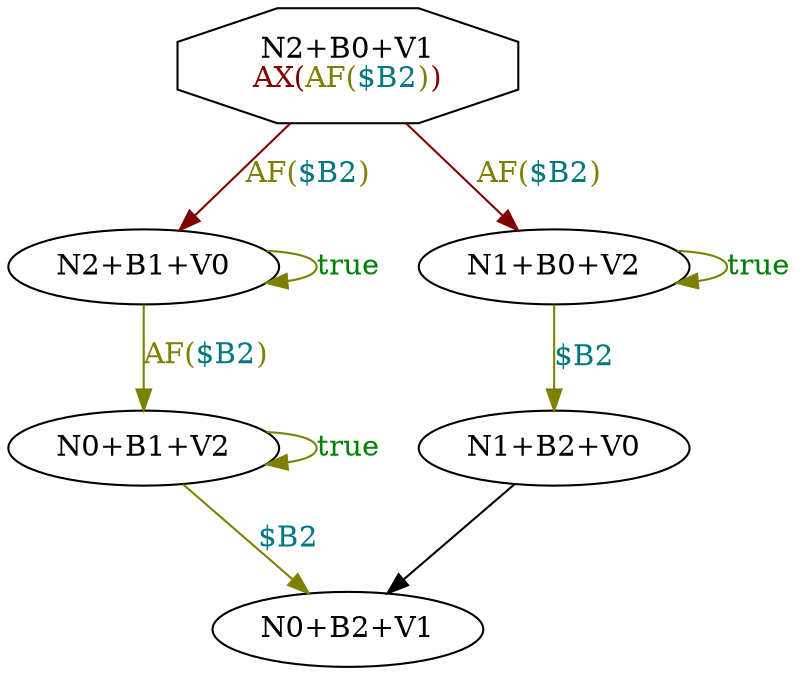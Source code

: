 digraph system {
N0 [label=<N2+B0+V1<BR/><FONT COLOR="0.0 1 0.5">AX(<FONT COLOR="0.17 1 0.5">AF(<FONT COLOR="0.51 1 0.5">$B2</FONT>)</FONT>)</FONT>>,shape=octagon]
N1 [label=<N2+B1+V0>]
N2 [label=<N0+B1+V2>]
N3 [label=<N0+B2+V1>]
N4 [label=<N1+B0+V2>]
N5 [label=<N1+B2+V0>]
N5 -> N3
N4 -> N5 [color="0.17 1 0.5",label=<<FONT COLOR="0.51 1 0.5">$B2</FONT>>]
N2 -> N2 [color="0.17 1 0.5",label=<<FONT COLOR="0.34 1 0.5">true</FONT>>]
N4 -> N4 [color="0.17 1 0.5",label=<<FONT COLOR="0.34 1 0.5">true</FONT>>]
N0 -> N1 [color="0.0 1 0.5",label=<<FONT COLOR="0.17 1 0.5">AF(<FONT COLOR="0.51 1 0.5">$B2</FONT>)</FONT>>]
N1 -> N1 [color="0.17 1 0.5",label=<<FONT COLOR="0.34 1 0.5">true</FONT>>]
N1 -> N2 [color="0.17 1 0.5",label=<<FONT COLOR="0.17 1 0.5">AF(<FONT COLOR="0.51 1 0.5">$B2</FONT>)</FONT>>]
N2 -> N3 [color="0.17 1 0.5",label=<<FONT COLOR="0.51 1 0.5">$B2</FONT>>]
N0 -> N4 [color="0.0 1 0.5",label=<<FONT COLOR="0.17 1 0.5">AF(<FONT COLOR="0.51 1 0.5">$B2</FONT>)</FONT>>]
}
